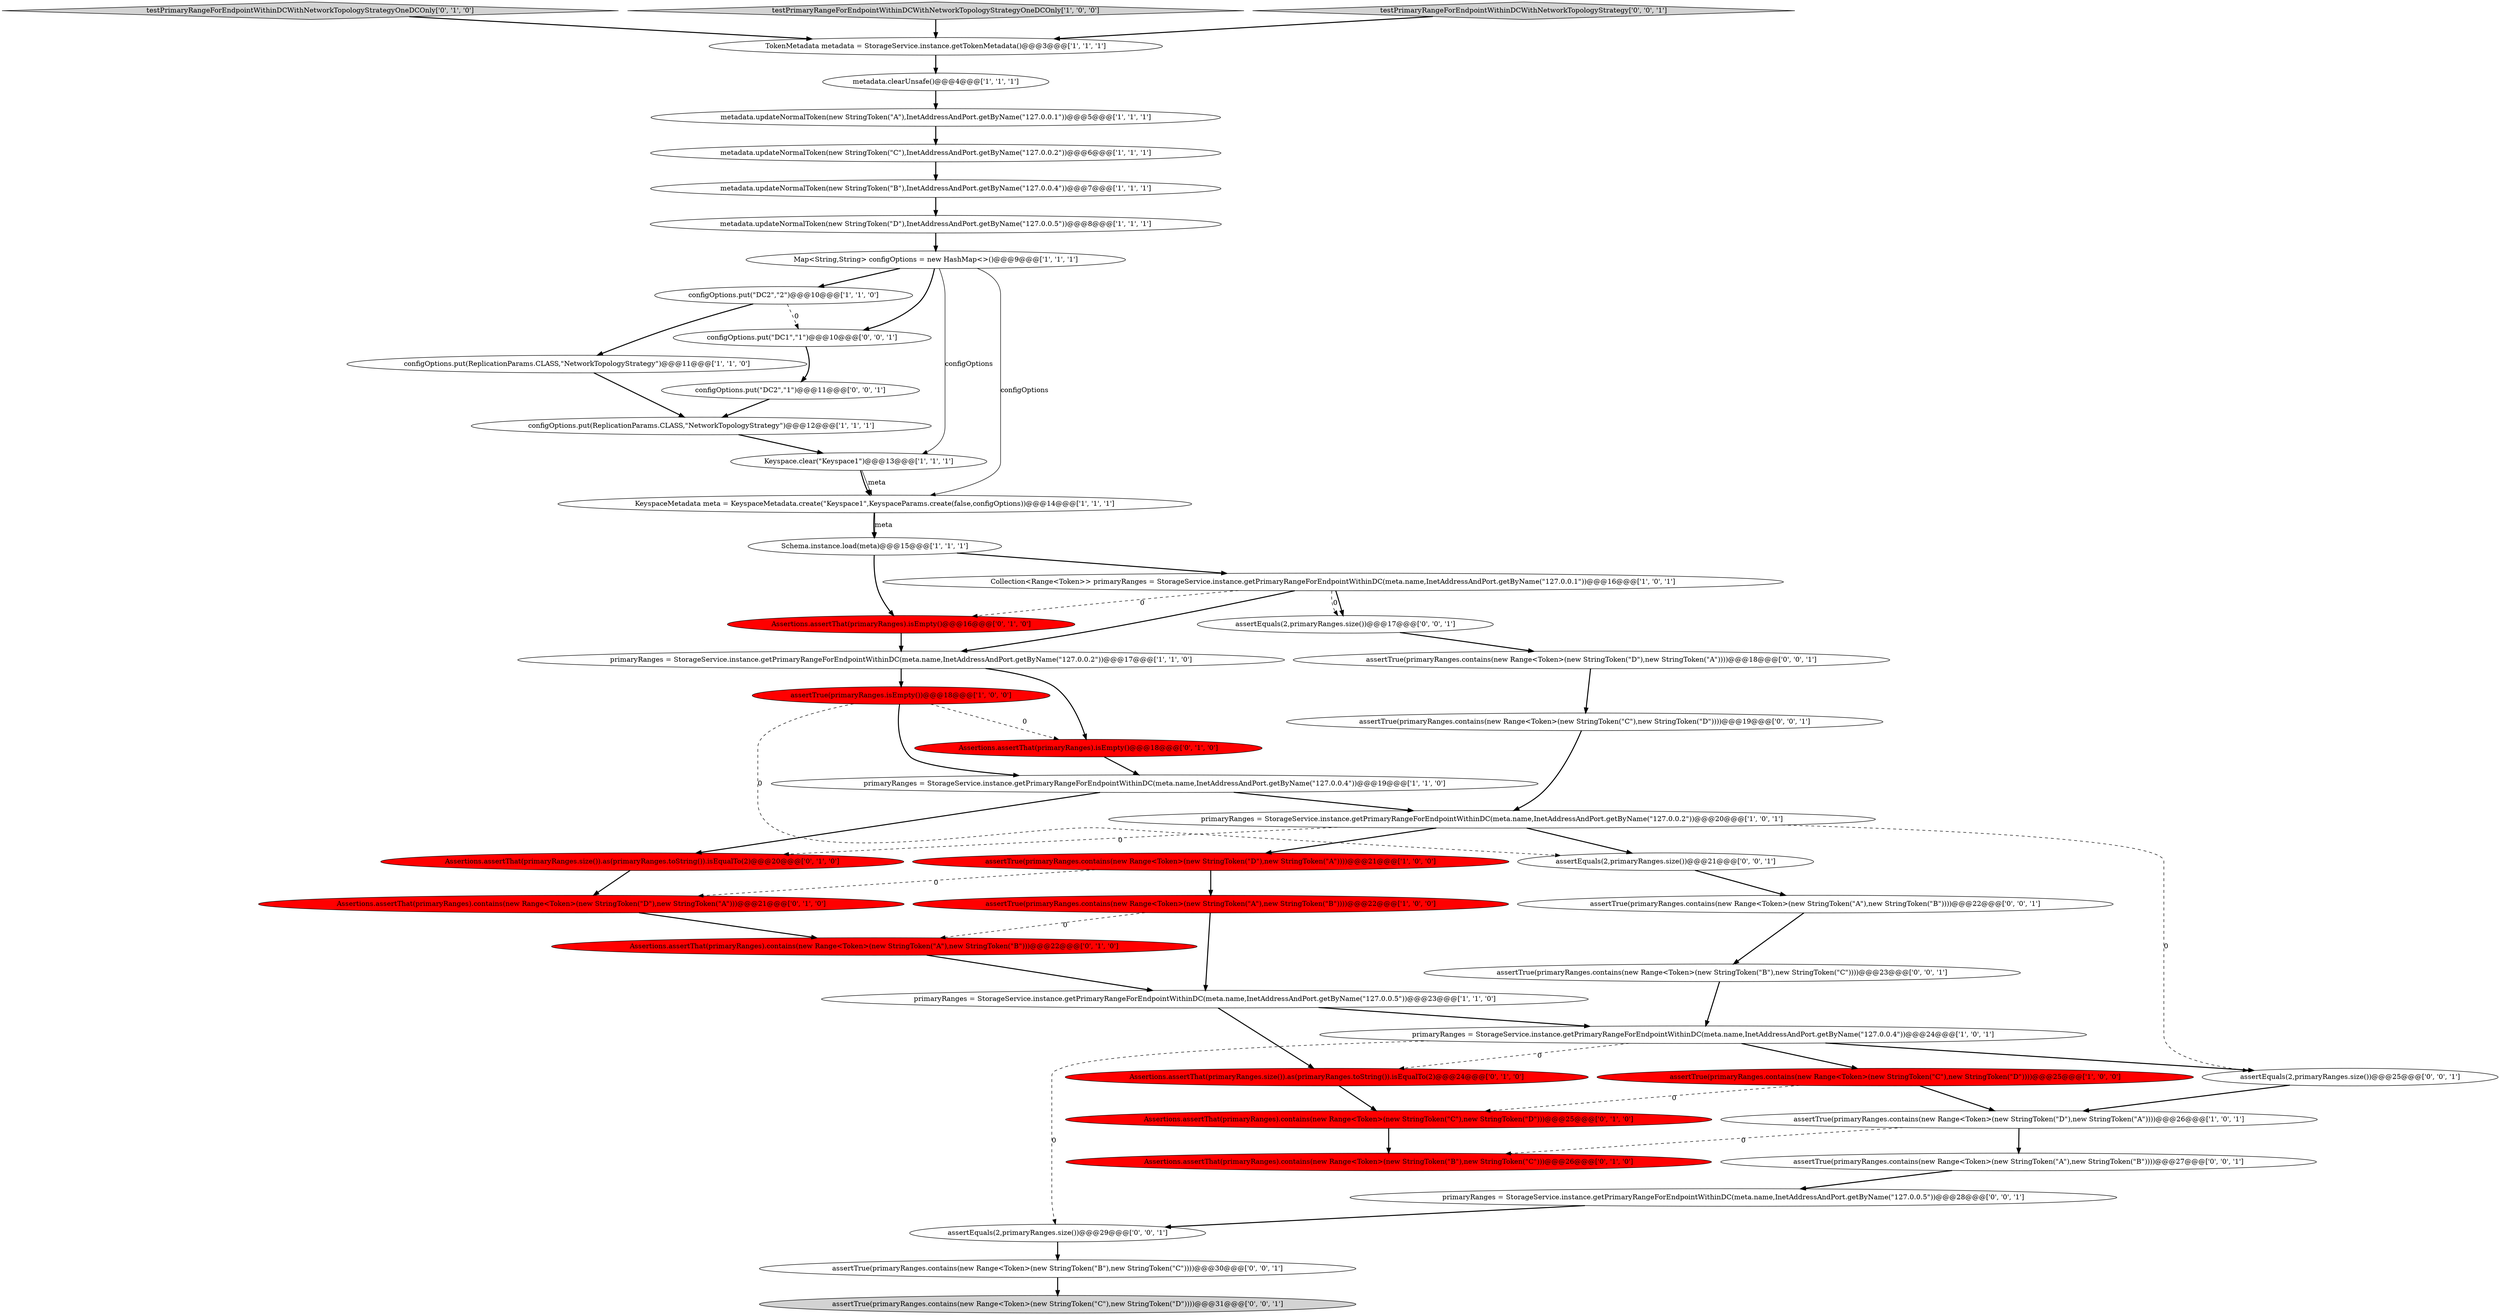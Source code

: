 digraph {
43 [style = filled, label = "configOptions.put(\"DC1\",\"1\")@@@10@@@['0', '0', '1']", fillcolor = white, shape = ellipse image = "AAA0AAABBB3BBB"];
16 [style = filled, label = "assertTrue(primaryRanges.contains(new Range<Token>(new StringToken(\"D\"),new StringToken(\"A\"))))@@@26@@@['1', '0', '1']", fillcolor = white, shape = ellipse image = "AAA0AAABBB1BBB"];
41 [style = filled, label = "assertTrue(primaryRanges.contains(new Range<Token>(new StringToken(\"D\"),new StringToken(\"A\"))))@@@18@@@['0', '0', '1']", fillcolor = white, shape = ellipse image = "AAA0AAABBB3BBB"];
11 [style = filled, label = "Keyspace.clear(\"Keyspace1\")@@@13@@@['1', '1', '1']", fillcolor = white, shape = ellipse image = "AAA0AAABBB1BBB"];
32 [style = filled, label = "Assertions.assertThat(primaryRanges.size()).as(primaryRanges.toString()).isEqualTo(2)@@@20@@@['0', '1', '0']", fillcolor = red, shape = ellipse image = "AAA1AAABBB2BBB"];
4 [style = filled, label = "configOptions.put(ReplicationParams.CLASS,\"NetworkTopologyStrategy\")@@@12@@@['1', '1', '1']", fillcolor = white, shape = ellipse image = "AAA0AAABBB1BBB"];
22 [style = filled, label = "primaryRanges = StorageService.instance.getPrimaryRangeForEndpointWithinDC(meta.name,InetAddressAndPort.getByName(\"127.0.0.4\"))@@@24@@@['1', '0', '1']", fillcolor = white, shape = ellipse image = "AAA0AAABBB1BBB"];
13 [style = filled, label = "configOptions.put(\"DC2\",\"2\")@@@10@@@['1', '1', '0']", fillcolor = white, shape = ellipse image = "AAA0AAABBB1BBB"];
27 [style = filled, label = "Assertions.assertThat(primaryRanges).contains(new Range<Token>(new StringToken(\"C\"),new StringToken(\"D\")))@@@25@@@['0', '1', '0']", fillcolor = red, shape = ellipse image = "AAA1AAABBB2BBB"];
29 [style = filled, label = "Assertions.assertThat(primaryRanges).isEmpty()@@@16@@@['0', '1', '0']", fillcolor = red, shape = ellipse image = "AAA1AAABBB2BBB"];
20 [style = filled, label = "metadata.clearUnsafe()@@@4@@@['1', '1', '1']", fillcolor = white, shape = ellipse image = "AAA0AAABBB1BBB"];
5 [style = filled, label = "primaryRanges = StorageService.instance.getPrimaryRangeForEndpointWithinDC(meta.name,InetAddressAndPort.getByName(\"127.0.0.2\"))@@@20@@@['1', '0', '1']", fillcolor = white, shape = ellipse image = "AAA0AAABBB1BBB"];
21 [style = filled, label = "metadata.updateNormalToken(new StringToken(\"D\"),InetAddressAndPort.getByName(\"127.0.0.5\"))@@@8@@@['1', '1', '1']", fillcolor = white, shape = ellipse image = "AAA0AAABBB1BBB"];
23 [style = filled, label = "metadata.updateNormalToken(new StringToken(\"C\"),InetAddressAndPort.getByName(\"127.0.0.2\"))@@@6@@@['1', '1', '1']", fillcolor = white, shape = ellipse image = "AAA0AAABBB1BBB"];
3 [style = filled, label = "Collection<Range<Token>> primaryRanges = StorageService.instance.getPrimaryRangeForEndpointWithinDC(meta.name,InetAddressAndPort.getByName(\"127.0.0.1\"))@@@16@@@['1', '0', '1']", fillcolor = white, shape = ellipse image = "AAA0AAABBB1BBB"];
26 [style = filled, label = "Assertions.assertThat(primaryRanges.size()).as(primaryRanges.toString()).isEqualTo(2)@@@24@@@['0', '1', '0']", fillcolor = red, shape = ellipse image = "AAA1AAABBB2BBB"];
19 [style = filled, label = "assertTrue(primaryRanges.isEmpty())@@@18@@@['1', '0', '0']", fillcolor = red, shape = ellipse image = "AAA1AAABBB1BBB"];
35 [style = filled, label = "assertEquals(2,primaryRanges.size())@@@21@@@['0', '0', '1']", fillcolor = white, shape = ellipse image = "AAA0AAABBB3BBB"];
34 [style = filled, label = "assertTrue(primaryRanges.contains(new Range<Token>(new StringToken(\"B\"),new StringToken(\"C\"))))@@@23@@@['0', '0', '1']", fillcolor = white, shape = ellipse image = "AAA0AAABBB3BBB"];
14 [style = filled, label = "assertTrue(primaryRanges.contains(new Range<Token>(new StringToken(\"A\"),new StringToken(\"B\"))))@@@22@@@['1', '0', '0']", fillcolor = red, shape = ellipse image = "AAA1AAABBB1BBB"];
25 [style = filled, label = "testPrimaryRangeForEndpointWithinDCWithNetworkTopologyStrategyOneDCOnly['0', '1', '0']", fillcolor = lightgray, shape = diamond image = "AAA0AAABBB2BBB"];
7 [style = filled, label = "assertTrue(primaryRanges.contains(new Range<Token>(new StringToken(\"D\"),new StringToken(\"A\"))))@@@21@@@['1', '0', '0']", fillcolor = red, shape = ellipse image = "AAA1AAABBB1BBB"];
40 [style = filled, label = "assertEquals(2,primaryRanges.size())@@@25@@@['0', '0', '1']", fillcolor = white, shape = ellipse image = "AAA0AAABBB3BBB"];
15 [style = filled, label = "primaryRanges = StorageService.instance.getPrimaryRangeForEndpointWithinDC(meta.name,InetAddressAndPort.getByName(\"127.0.0.5\"))@@@23@@@['1', '1', '0']", fillcolor = white, shape = ellipse image = "AAA0AAABBB1BBB"];
37 [style = filled, label = "assertEquals(2,primaryRanges.size())@@@29@@@['0', '0', '1']", fillcolor = white, shape = ellipse image = "AAA0AAABBB3BBB"];
10 [style = filled, label = "metadata.updateNormalToken(new StringToken(\"A\"),InetAddressAndPort.getByName(\"127.0.0.1\"))@@@5@@@['1', '1', '1']", fillcolor = white, shape = ellipse image = "AAA0AAABBB1BBB"];
48 [style = filled, label = "assertTrue(primaryRanges.contains(new Range<Token>(new StringToken(\"B\"),new StringToken(\"C\"))))@@@30@@@['0', '0', '1']", fillcolor = white, shape = ellipse image = "AAA0AAABBB3BBB"];
28 [style = filled, label = "Assertions.assertThat(primaryRanges).contains(new Range<Token>(new StringToken(\"D\"),new StringToken(\"A\")))@@@21@@@['0', '1', '0']", fillcolor = red, shape = ellipse image = "AAA1AAABBB2BBB"];
42 [style = filled, label = "assertEquals(2,primaryRanges.size())@@@17@@@['0', '0', '1']", fillcolor = white, shape = ellipse image = "AAA0AAABBB3BBB"];
38 [style = filled, label = "primaryRanges = StorageService.instance.getPrimaryRangeForEndpointWithinDC(meta.name,InetAddressAndPort.getByName(\"127.0.0.5\"))@@@28@@@['0', '0', '1']", fillcolor = white, shape = ellipse image = "AAA0AAABBB3BBB"];
30 [style = filled, label = "Assertions.assertThat(primaryRanges).contains(new Range<Token>(new StringToken(\"B\"),new StringToken(\"C\")))@@@26@@@['0', '1', '0']", fillcolor = red, shape = ellipse image = "AAA1AAABBB2BBB"];
24 [style = filled, label = "assertTrue(primaryRanges.contains(new Range<Token>(new StringToken(\"C\"),new StringToken(\"D\"))))@@@25@@@['1', '0', '0']", fillcolor = red, shape = ellipse image = "AAA1AAABBB1BBB"];
45 [style = filled, label = "assertTrue(primaryRanges.contains(new Range<Token>(new StringToken(\"A\"),new StringToken(\"B\"))))@@@22@@@['0', '0', '1']", fillcolor = white, shape = ellipse image = "AAA0AAABBB3BBB"];
46 [style = filled, label = "assertTrue(primaryRanges.contains(new Range<Token>(new StringToken(\"A\"),new StringToken(\"B\"))))@@@27@@@['0', '0', '1']", fillcolor = white, shape = ellipse image = "AAA0AAABBB3BBB"];
9 [style = filled, label = "Schema.instance.load(meta)@@@15@@@['1', '1', '1']", fillcolor = white, shape = ellipse image = "AAA0AAABBB1BBB"];
8 [style = filled, label = "primaryRanges = StorageService.instance.getPrimaryRangeForEndpointWithinDC(meta.name,InetAddressAndPort.getByName(\"127.0.0.4\"))@@@19@@@['1', '1', '0']", fillcolor = white, shape = ellipse image = "AAA0AAABBB1BBB"];
12 [style = filled, label = "testPrimaryRangeForEndpointWithinDCWithNetworkTopologyStrategyOneDCOnly['1', '0', '0']", fillcolor = lightgray, shape = diamond image = "AAA0AAABBB1BBB"];
6 [style = filled, label = "configOptions.put(ReplicationParams.CLASS,\"NetworkTopologyStrategy\")@@@11@@@['1', '1', '0']", fillcolor = white, shape = ellipse image = "AAA0AAABBB1BBB"];
33 [style = filled, label = "Assertions.assertThat(primaryRanges).contains(new Range<Token>(new StringToken(\"A\"),new StringToken(\"B\")))@@@22@@@['0', '1', '0']", fillcolor = red, shape = ellipse image = "AAA1AAABBB2BBB"];
2 [style = filled, label = "primaryRanges = StorageService.instance.getPrimaryRangeForEndpointWithinDC(meta.name,InetAddressAndPort.getByName(\"127.0.0.2\"))@@@17@@@['1', '1', '0']", fillcolor = white, shape = ellipse image = "AAA0AAABBB1BBB"];
1 [style = filled, label = "Map<String,String> configOptions = new HashMap<>()@@@9@@@['1', '1', '1']", fillcolor = white, shape = ellipse image = "AAA0AAABBB1BBB"];
36 [style = filled, label = "configOptions.put(\"DC2\",\"1\")@@@11@@@['0', '0', '1']", fillcolor = white, shape = ellipse image = "AAA0AAABBB3BBB"];
18 [style = filled, label = "TokenMetadata metadata = StorageService.instance.getTokenMetadata()@@@3@@@['1', '1', '1']", fillcolor = white, shape = ellipse image = "AAA0AAABBB1BBB"];
39 [style = filled, label = "assertTrue(primaryRanges.contains(new Range<Token>(new StringToken(\"C\"),new StringToken(\"D\"))))@@@31@@@['0', '0', '1']", fillcolor = lightgray, shape = ellipse image = "AAA0AAABBB3BBB"];
31 [style = filled, label = "Assertions.assertThat(primaryRanges).isEmpty()@@@18@@@['0', '1', '0']", fillcolor = red, shape = ellipse image = "AAA1AAABBB2BBB"];
47 [style = filled, label = "assertTrue(primaryRanges.contains(new Range<Token>(new StringToken(\"C\"),new StringToken(\"D\"))))@@@19@@@['0', '0', '1']", fillcolor = white, shape = ellipse image = "AAA0AAABBB3BBB"];
44 [style = filled, label = "testPrimaryRangeForEndpointWithinDCWithNetworkTopologyStrategy['0', '0', '1']", fillcolor = lightgray, shape = diamond image = "AAA0AAABBB3BBB"];
17 [style = filled, label = "KeyspaceMetadata meta = KeyspaceMetadata.create(\"Keyspace1\",KeyspaceParams.create(false,configOptions))@@@14@@@['1', '1', '1']", fillcolor = white, shape = ellipse image = "AAA0AAABBB1BBB"];
0 [style = filled, label = "metadata.updateNormalToken(new StringToken(\"B\"),InetAddressAndPort.getByName(\"127.0.0.4\"))@@@7@@@['1', '1', '1']", fillcolor = white, shape = ellipse image = "AAA0AAABBB1BBB"];
3->29 [style = dashed, label="0"];
42->41 [style = bold, label=""];
46->38 [style = bold, label=""];
2->19 [style = bold, label=""];
24->27 [style = dashed, label="0"];
13->43 [style = dashed, label="0"];
8->32 [style = bold, label=""];
33->15 [style = bold, label=""];
11->17 [style = solid, label="meta"];
1->43 [style = bold, label=""];
1->11 [style = solid, label="configOptions"];
17->9 [style = bold, label=""];
27->30 [style = bold, label=""];
36->4 [style = bold, label=""];
43->36 [style = bold, label=""];
25->18 [style = bold, label=""];
16->46 [style = bold, label=""];
5->40 [style = dashed, label="0"];
0->21 [style = bold, label=""];
14->33 [style = dashed, label="0"];
23->0 [style = bold, label=""];
1->13 [style = bold, label=""];
3->42 [style = bold, label=""];
19->8 [style = bold, label=""];
48->39 [style = bold, label=""];
15->22 [style = bold, label=""];
15->26 [style = bold, label=""];
20->10 [style = bold, label=""];
7->14 [style = bold, label=""];
34->22 [style = bold, label=""];
5->32 [style = dashed, label="0"];
24->16 [style = bold, label=""];
6->4 [style = bold, label=""];
18->20 [style = bold, label=""];
26->27 [style = bold, label=""];
29->2 [style = bold, label=""];
22->37 [style = dashed, label="0"];
40->16 [style = bold, label=""];
28->33 [style = bold, label=""];
3->2 [style = bold, label=""];
8->5 [style = bold, label=""];
16->30 [style = dashed, label="0"];
38->37 [style = bold, label=""];
7->28 [style = dashed, label="0"];
10->23 [style = bold, label=""];
37->48 [style = bold, label=""];
21->1 [style = bold, label=""];
47->5 [style = bold, label=""];
12->18 [style = bold, label=""];
1->17 [style = solid, label="configOptions"];
35->45 [style = bold, label=""];
9->3 [style = bold, label=""];
11->17 [style = bold, label=""];
5->7 [style = bold, label=""];
14->15 [style = bold, label=""];
17->9 [style = solid, label="meta"];
22->26 [style = dashed, label="0"];
41->47 [style = bold, label=""];
44->18 [style = bold, label=""];
22->24 [style = bold, label=""];
13->6 [style = bold, label=""];
19->35 [style = dashed, label="0"];
4->11 [style = bold, label=""];
9->29 [style = bold, label=""];
32->28 [style = bold, label=""];
31->8 [style = bold, label=""];
5->35 [style = bold, label=""];
45->34 [style = bold, label=""];
3->42 [style = dashed, label="0"];
22->40 [style = bold, label=""];
2->31 [style = bold, label=""];
19->31 [style = dashed, label="0"];
}
